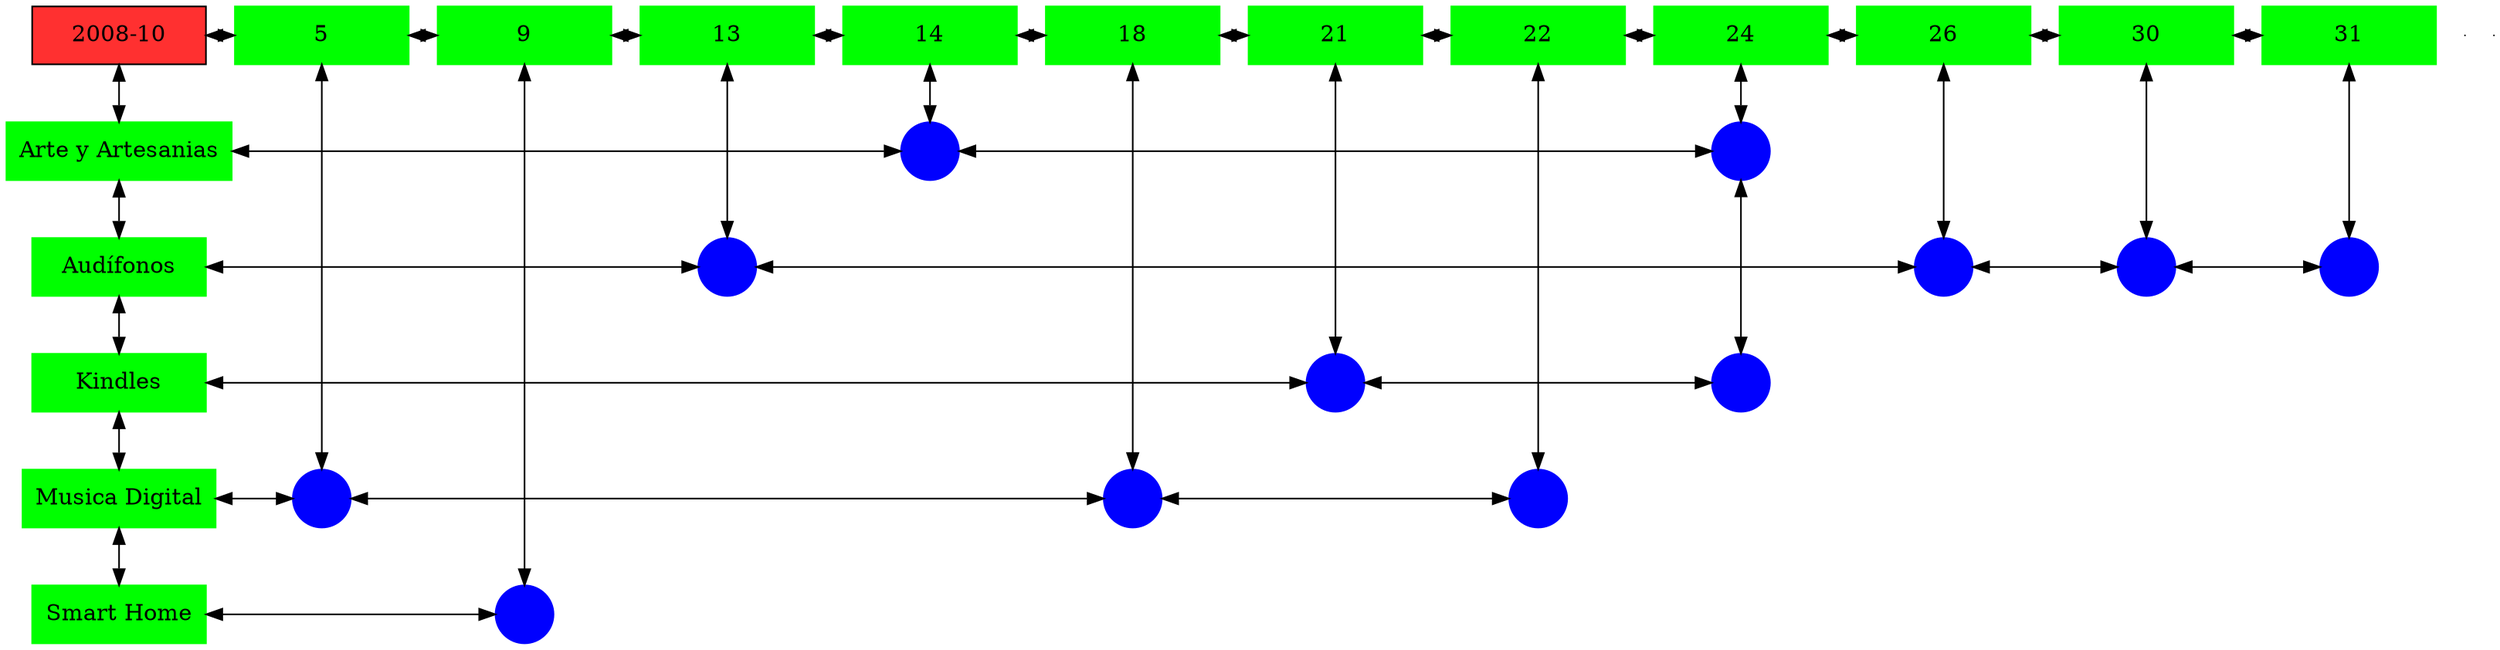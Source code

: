 digraph G{
node[shape="box"];
nodeMt[ label = "2008-10", width = 1.5, style = filled, fillcolor = firebrick1, group = 1 ];
e0[ shape = point, width = 0 ];
e1[ shape = point, width = 0 ];
node0xc00218f5e0[label="5",color=green,style =filled,width = 1.5 group=5];
nodeMt->node0xc00218f5e0[dir="both"];
{rank=same;nodeMt;node0xc00218f5e0;}
node0xc0021cab40[label="9",color=green,style =filled,width = 1.5 group=9];
node0xc00218f5e0->node0xc0021cab40[dir="both"];
{rank=same;node0xc00218f5e0;node0xc0021cab40;}
node0xc0020e1810[label="13",color=green,style =filled,width = 1.5 group=13];
node0xc0021cab40->node0xc0020e1810[dir="both"];
{rank=same;node0xc0021cab40;node0xc0020e1810;}
node0xc001f92b90[label="14",color=green,style =filled,width = 1.5 group=14];
node0xc0020e1810->node0xc001f92b90[dir="both"];
{rank=same;node0xc0020e1810;node0xc001f92b90;}
node0xc00202ef00[label="18",color=green,style =filled,width = 1.5 group=18];
node0xc001f92b90->node0xc00202ef00[dir="both"];
{rank=same;node0xc001f92b90;node0xc00202ef00;}
node0xc001f3ef50[label="21",color=green,style =filled,width = 1.5 group=21];
node0xc00202ef00->node0xc001f3ef50[dir="both"];
{rank=same;node0xc00202ef00;node0xc001f3ef50;}
node0xc0022f7ea0[label="22",color=green,style =filled,width = 1.5 group=22];
node0xc001f3ef50->node0xc0022f7ea0[dir="both"];
{rank=same;node0xc001f3ef50;node0xc0022f7ea0;}
node0xc0021fd7c0[label="24",color=green,style =filled,width = 1.5 group=24];
node0xc0022f7ea0->node0xc0021fd7c0[dir="both"];
{rank=same;node0xc0022f7ea0;node0xc0021fd7c0;}
node0xc002272230[label="26",color=green,style =filled,width = 1.5 group=26];
node0xc0021fd7c0->node0xc002272230[dir="both"];
{rank=same;node0xc0021fd7c0;node0xc002272230;}
node0xc002148dc0[label="30",color=green,style =filled,width = 1.5 group=30];
node0xc002272230->node0xc002148dc0[dir="both"];
{rank=same;node0xc002272230;node0xc002148dc0;}
node0xc002285720[label="31",color=green,style =filled,width = 1.5 group=31];
node0xc002148dc0->node0xc002285720[dir="both"];
{rank=same;node0xc002148dc0;node0xc002285720;}
node0xc001f92b40[label="Arte y Artesanias",color=green,style =filled width = 1.5 group=1];
node0xc001f89b00[label="",color=blue,style =filled, width = 0.5 group=14 shape=circle];
node0xc001f92b40->node0xc001f89b00[dir="both"];
{rank=same;node0xc001f92b40;node0xc001f89b00;}
node0xc002258100[label="",color=blue,style =filled, width = 0.5 group=24 shape=circle];
node0xc001f89b00->node0xc002258100[dir="both"];
{rank=same;node0xc002258100;node0xc001f89b00;}
node0xc0020e17c0[label="Audífonos",color=green,style =filled width = 1.5 group=1];
node0xc0020eaa80[label="",color=blue,style =filled, width = 0.5 group=13 shape=circle];
node0xc0020e17c0->node0xc0020eaa80[dir="both"];
{rank=same;node0xc0020e17c0;node0xc0020eaa80;}
node0xc002270280[label="",color=blue,style =filled, width = 0.5 group=26 shape=circle];
node0xc0020eaa80->node0xc002270280[dir="both"];
{rank=same;node0xc002270280;node0xc0020eaa80;}
node0xc00213f700[label="",color=blue,style =filled, width = 0.5 group=30 shape=circle];
node0xc002270280->node0xc00213f700[dir="both"];
{rank=same;node0xc00213f700;node0xc002270280;}
node0xc0022c7900[label="",color=blue,style =filled, width = 0.5 group=31 shape=circle];
node0xc00213f700->node0xc0022c7900[dir="both"];
{rank=same;node0xc0022c7900;node0xc00213f700;}
node0xc001f3ef00[label="Kindles",color=green,style =filled width = 1.5 group=1];
node0xc001f40380[label="",color=blue,style =filled, width = 0.5 group=21 shape=circle];
node0xc001f3ef00->node0xc001f40380[dir="both"];
{rank=same;node0xc001f3ef00;node0xc001f40380;}
node0xc002203000[label="",color=blue,style =filled, width = 0.5 group=24 shape=circle];
node0xc001f40380->node0xc002203000[dir="both"];
{rank=same;node0xc002203000;node0xc001f40380;}
node0xc00202eeb0[label="Musica Digital",color=green,style =filled width = 1.5 group=1];
node0xc002198800[label="",color=blue,style =filled, width = 0.5 group=5 shape=circle];
node0xc00202eeb0->node0xc002198800[dir="both"];
{rank=same;node0xc00202eeb0;node0xc002198800;}
node0xc002038180[label="",color=blue,style =filled, width = 0.5 group=18 shape=circle];
node0xc002198800->node0xc002038180[dir="both"];
{rank=same;node0xc002038180;node0xc002198800;}
node0xc002304500[label="",color=blue,style =filled, width = 0.5 group=22 shape=circle];
node0xc002038180->node0xc002304500[dir="both"];
{rank=same;node0xc002304500;node0xc002038180;}
node0xc0021caaf0[label="Smart Home",color=green,style =filled width = 1.5 group=1];
node0xc0021c3380[label="",color=blue,style =filled, width = 0.5 group=9 shape=circle];
node0xc0021caaf0->node0xc0021c3380[dir="both"];
{rank=same;node0xc0021caaf0;node0xc0021c3380;}
node0xc00218f5e0->node0xc002198800[dir="both"];
node0xc0021cab40->node0xc0021c3380[dir="both"];
node0xc0020e1810->node0xc0020eaa80[dir="both"];
node0xc001f92b90->node0xc001f89b00[dir="both"];
node0xc00202ef00->node0xc002038180[dir="both"];
node0xc001f3ef50->node0xc001f40380[dir="both"];
node0xc0022f7ea0->node0xc002304500[dir="both"];
node0xc0021fd7c0->node0xc002258100[dir="both"];
node0xc002258100->node0xc002203000[dir="both"];
node0xc002272230->node0xc002270280[dir="both"];
node0xc002148dc0->node0xc00213f700[dir="both"];
node0xc002285720->node0xc0022c7900[dir="both"];
nodeMt->node0xc001f92b40[dir="both"];
node0xc001f92b40->node0xc0020e17c0[dir="both"];
node0xc0020e17c0->node0xc001f3ef00[dir="both"];
node0xc001f3ef00->node0xc00202eeb0[dir="both"];
node0xc00202eeb0->node0xc0021caaf0[dir="both"];
}
